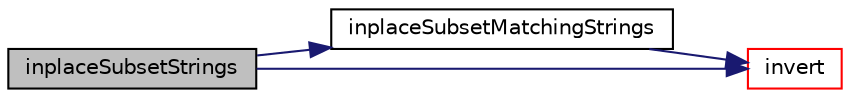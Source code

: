 digraph "inplaceSubsetStrings"
{
  bgcolor="transparent";
  edge [fontname="Helvetica",fontsize="10",labelfontname="Helvetica",labelfontsize="10"];
  node [fontname="Helvetica",fontsize="10",shape=record];
  rankdir="LR";
  Node139976 [label="inplaceSubsetStrings",height=0.2,width=0.4,color="black", fillcolor="grey75", style="filled", fontcolor="black"];
  Node139976 -> Node139977 [color="midnightblue",fontsize="10",style="solid",fontname="Helvetica"];
  Node139977 [label="inplaceSubsetMatchingStrings",height=0.2,width=0.4,color="black",URL="$a21851.html#aece86bf06ffb23fa9a43a98cefae8904",tooltip="Inplace extract elements of StringList when regular expression matches. "];
  Node139977 -> Node139978 [color="midnightblue",fontsize="10",style="solid",fontname="Helvetica"];
  Node139978 [label="invert",height=0.2,width=0.4,color="red",URL="$a21851.html#a327595a4510d001734d50819f3ee744d",tooltip="Invert one-to-one map. Unmapped elements will be -1. "];
  Node139976 -> Node139978 [color="midnightblue",fontsize="10",style="solid",fontname="Helvetica"];
}
